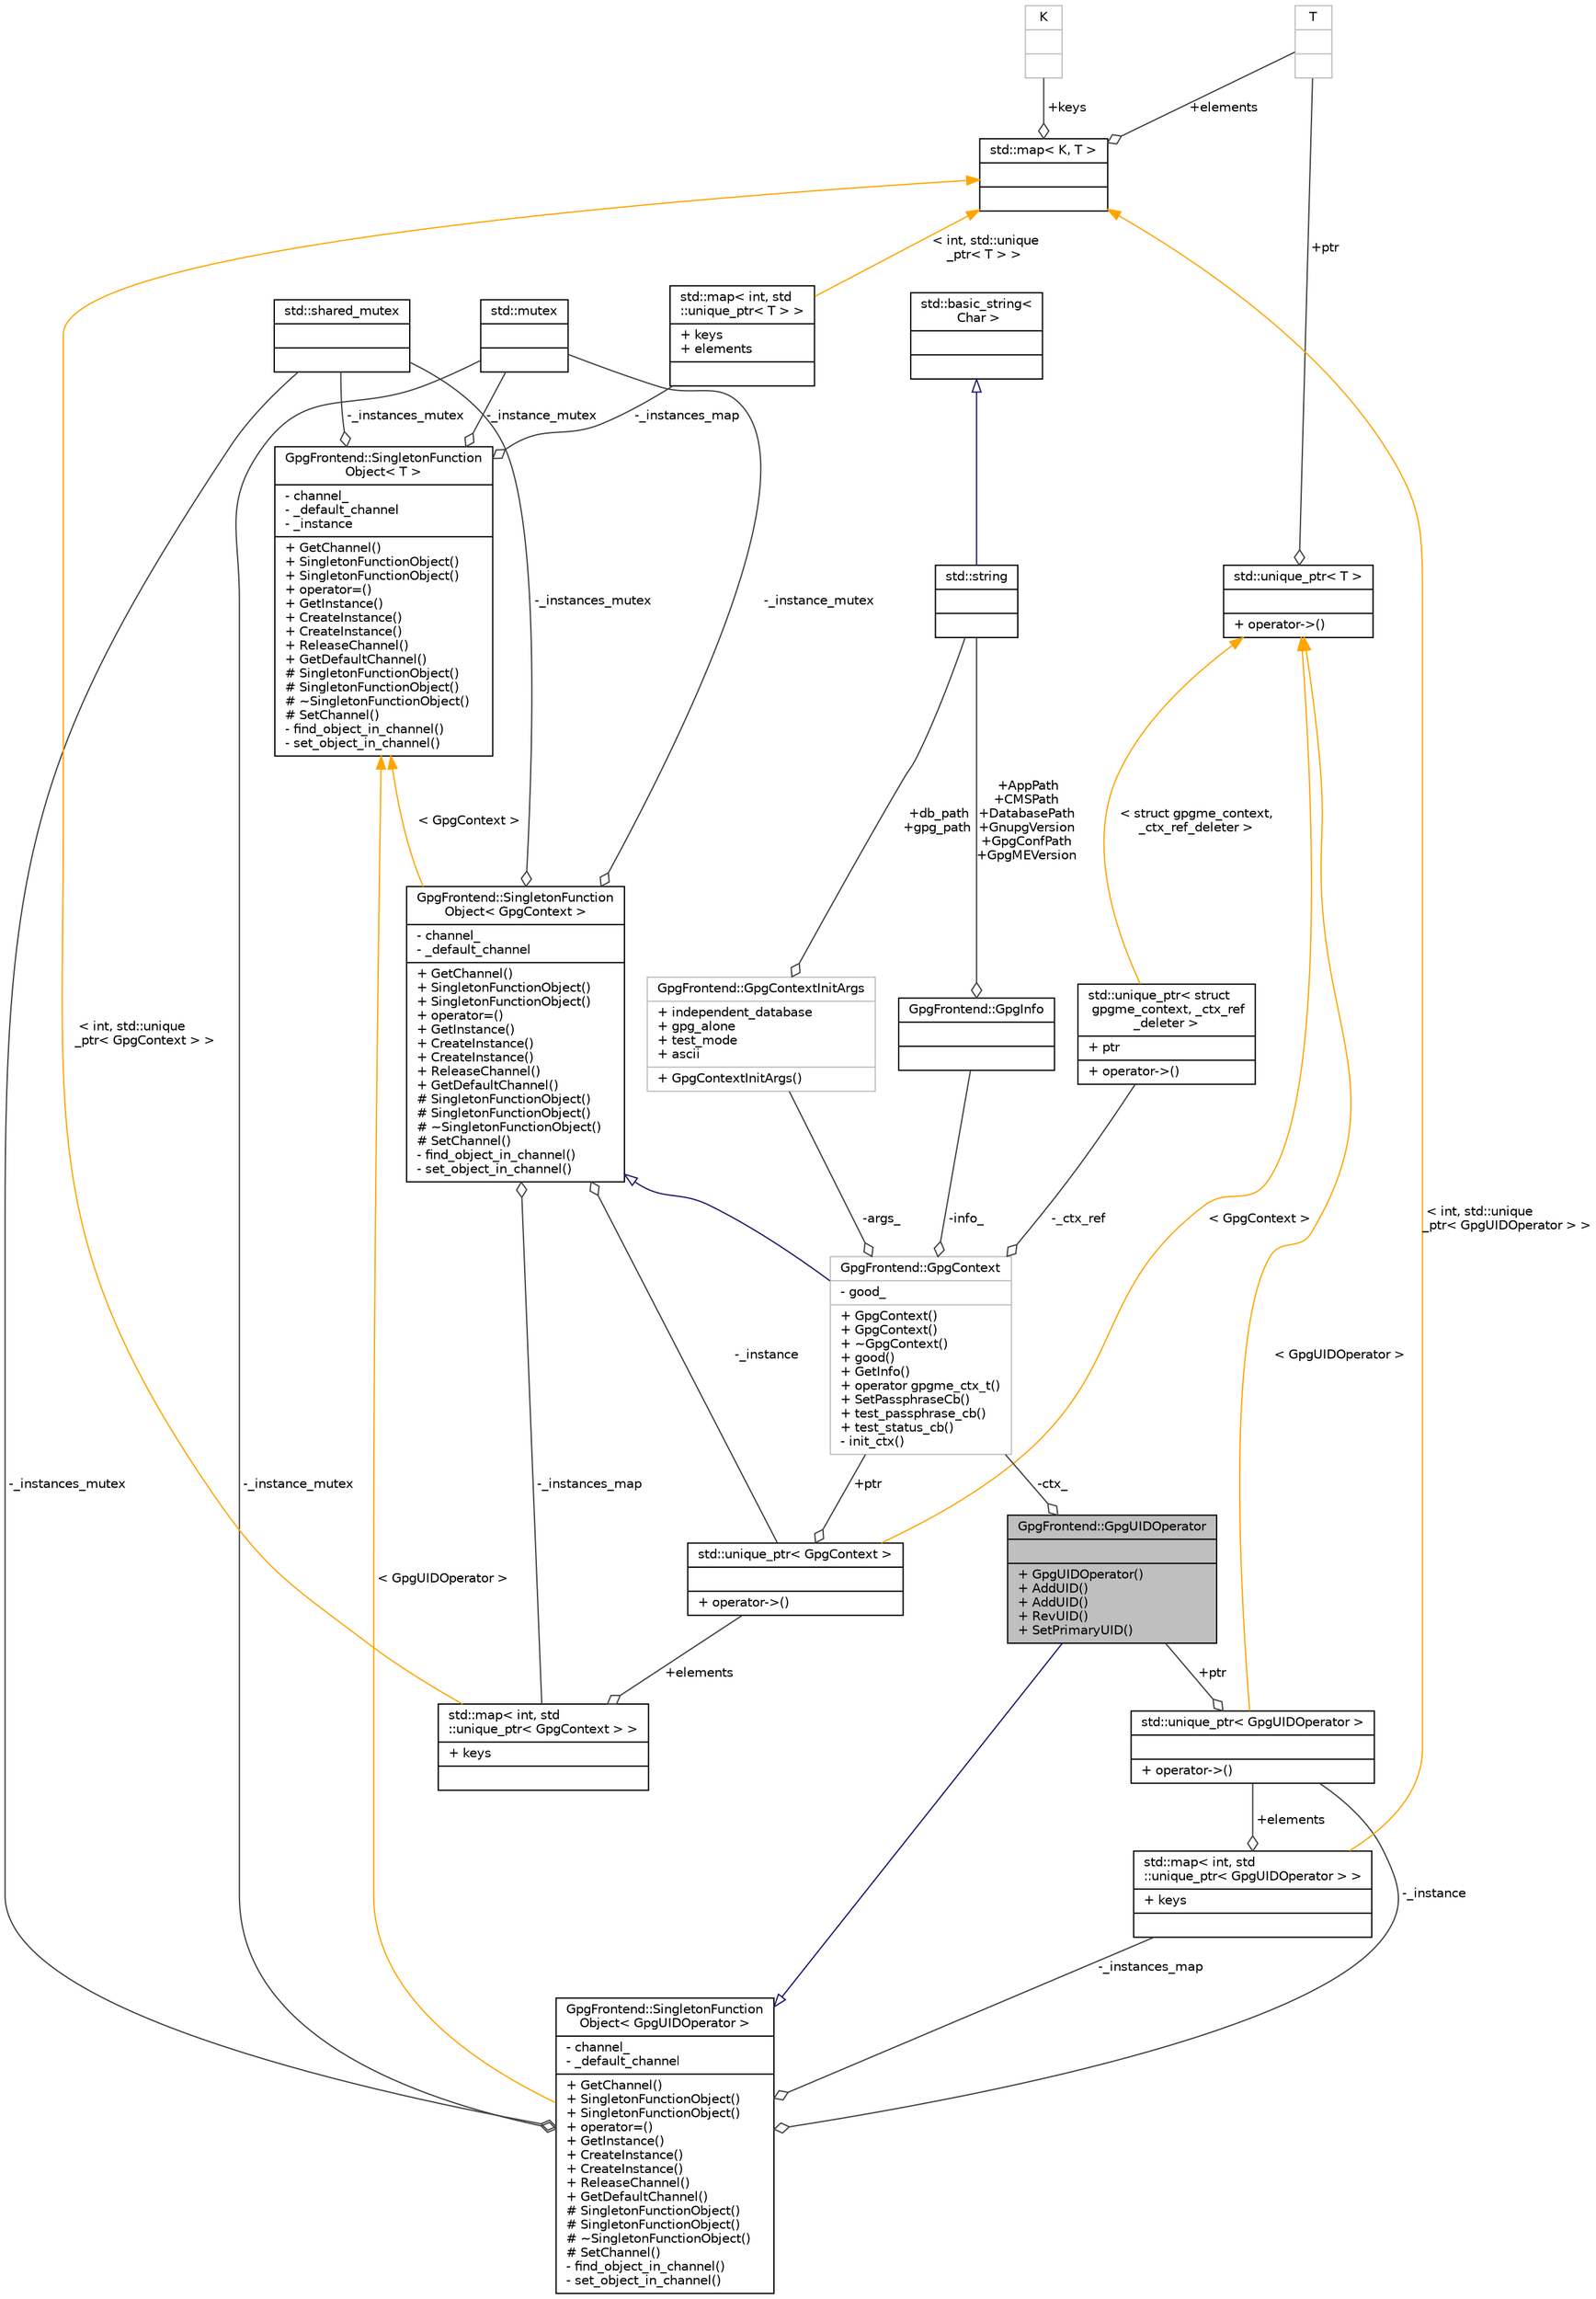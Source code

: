 digraph "GpgFrontend::GpgUIDOperator"
{
 // INTERACTIVE_SVG=YES
 // LATEX_PDF_SIZE
  edge [fontname="Helvetica",fontsize="10",labelfontname="Helvetica",labelfontsize="10"];
  node [fontname="Helvetica",fontsize="10",shape=record];
  Node1 [label="{GpgFrontend::GpgUIDOperator\n||+ GpgUIDOperator()\l+ AddUID()\l+ AddUID()\l+ RevUID()\l+ SetPrimaryUID()\l}",height=0.2,width=0.4,color="black", fillcolor="grey75", style="filled", fontcolor="black",tooltip=" "];
  Node2 -> Node1 [dir="back",color="midnightblue",fontsize="10",style="solid",arrowtail="onormal",fontname="Helvetica"];
  Node2 [label="{GpgFrontend::SingletonFunction\lObject\< GpgUIDOperator \>\n|- channel_\l- _default_channel\l|+ GetChannel()\l+ SingletonFunctionObject()\l+ SingletonFunctionObject()\l+ operator=()\l+ GetInstance()\l+ CreateInstance()\l+ CreateInstance()\l+ ReleaseChannel()\l+ GetDefaultChannel()\l# SingletonFunctionObject()\l# SingletonFunctionObject()\l# ~SingletonFunctionObject()\l# SetChannel()\l- find_object_in_channel()\l- set_object_in_channel()\l}",height=0.2,width=0.4,color="black", fillcolor="white", style="filled",URL="$classGpgFrontend_1_1SingletonFunctionObject.html",tooltip=" "];
  Node3 -> Node2 [color="grey25",fontsize="10",style="solid",label=" -_instance_mutex" ,arrowhead="odiamond",fontname="Helvetica"];
  Node3 [label="{std::mutex\n||}",height=0.2,width=0.4,color="black", fillcolor="white", style="filled",tooltip=" "];
  Node4 -> Node2 [color="grey25",fontsize="10",style="solid",label=" -_instances_mutex" ,arrowhead="odiamond",fontname="Helvetica"];
  Node4 [label="{std::shared_mutex\n||}",height=0.2,width=0.4,color="black", fillcolor="white", style="filled",tooltip=" "];
  Node5 -> Node2 [color="grey25",fontsize="10",style="solid",label=" -_instance" ,arrowhead="odiamond",fontname="Helvetica"];
  Node5 [label="{std::unique_ptr\< GpgUIDOperator \>\n||+ operator-\>()\l}",height=0.2,width=0.4,color="black", fillcolor="white", style="filled",tooltip=" "];
  Node1 -> Node5 [color="grey25",fontsize="10",style="solid",label=" +ptr" ,arrowhead="odiamond",fontname="Helvetica"];
  Node6 -> Node5 [dir="back",color="orange",fontsize="10",style="solid",label=" \< GpgUIDOperator \>" ,fontname="Helvetica"];
  Node6 [label="{std::unique_ptr\< T \>\n||+ operator-\>()\l}",height=0.2,width=0.4,color="black", fillcolor="white", style="filled",tooltip=" "];
  Node7 -> Node6 [color="grey25",fontsize="10",style="solid",label=" +ptr" ,arrowhead="odiamond",fontname="Helvetica"];
  Node7 [label="{T\n||}",height=0.2,width=0.4,color="grey75", fillcolor="white", style="filled",tooltip=" "];
  Node8 -> Node2 [color="grey25",fontsize="10",style="solid",label=" -_instances_map" ,arrowhead="odiamond",fontname="Helvetica"];
  Node8 [label="{std::map\< int, std\l::unique_ptr\< GpgUIDOperator \> \>\n|+ keys\l|}",height=0.2,width=0.4,color="black", fillcolor="white", style="filled",tooltip=" "];
  Node5 -> Node8 [color="grey25",fontsize="10",style="solid",label=" +elements" ,arrowhead="odiamond",fontname="Helvetica"];
  Node9 -> Node8 [dir="back",color="orange",fontsize="10",style="solid",label=" \< int, std::unique\l_ptr\< GpgUIDOperator \> \>" ,fontname="Helvetica"];
  Node9 [label="{std::map\< K, T \>\n||}",height=0.2,width=0.4,color="black", fillcolor="white", style="filled",tooltip=" "];
  Node10 -> Node9 [color="grey25",fontsize="10",style="solid",label=" +keys" ,arrowhead="odiamond",fontname="Helvetica"];
  Node10 [label="{K\n||}",height=0.2,width=0.4,color="grey75", fillcolor="white", style="filled",tooltip=" "];
  Node7 -> Node9 [color="grey25",fontsize="10",style="solid",label=" +elements" ,arrowhead="odiamond",fontname="Helvetica"];
  Node11 -> Node2 [dir="back",color="orange",fontsize="10",style="solid",label=" \< GpgUIDOperator \>" ,fontname="Helvetica"];
  Node11 [label="{GpgFrontend::SingletonFunction\lObject\< T \>\n|- channel_\l- _default_channel\l- _instance\l|+ GetChannel()\l+ SingletonFunctionObject()\l+ SingletonFunctionObject()\l+ operator=()\l+ GetInstance()\l+ CreateInstance()\l+ CreateInstance()\l+ ReleaseChannel()\l+ GetDefaultChannel()\l# SingletonFunctionObject()\l# SingletonFunctionObject()\l# ~SingletonFunctionObject()\l# SetChannel()\l- find_object_in_channel()\l- set_object_in_channel()\l}",height=0.2,width=0.4,color="black", fillcolor="white", style="filled",URL="$classGpgFrontend_1_1SingletonFunctionObject.html",tooltip=" "];
  Node3 -> Node11 [color="grey25",fontsize="10",style="solid",label=" -_instance_mutex" ,arrowhead="odiamond",fontname="Helvetica"];
  Node4 -> Node11 [color="grey25",fontsize="10",style="solid",label=" -_instances_mutex" ,arrowhead="odiamond",fontname="Helvetica"];
  Node12 -> Node11 [color="grey25",fontsize="10",style="solid",label=" -_instances_map" ,arrowhead="odiamond",fontname="Helvetica"];
  Node12 [label="{std::map\< int, std\l::unique_ptr\< T \> \>\n|+ keys\l+ elements\l|}",height=0.2,width=0.4,color="black", fillcolor="white", style="filled",tooltip=" "];
  Node9 -> Node12 [dir="back",color="orange",fontsize="10",style="solid",label=" \< int, std::unique\l_ptr\< T \> \>" ,fontname="Helvetica"];
  Node13 -> Node1 [color="grey25",fontsize="10",style="solid",label=" -ctx_" ,arrowhead="odiamond",fontname="Helvetica"];
  Node13 [label="{GpgFrontend::GpgContext\n|- good_\l|+ GpgContext()\l+ GpgContext()\l+ ~GpgContext()\l+ good()\l+ GetInfo()\l+ operator gpgme_ctx_t()\l+ SetPassphraseCb()\l+ test_passphrase_cb()\l+ test_status_cb()\l- init_ctx()\l}",height=0.2,width=0.4,color="grey75", fillcolor="white", style="filled",URL="$classGpgFrontend_1_1GpgContext.html",tooltip=" "];
  Node14 -> Node13 [dir="back",color="midnightblue",fontsize="10",style="solid",arrowtail="onormal",fontname="Helvetica"];
  Node14 [label="{GpgFrontend::SingletonFunction\lObject\< GpgContext \>\n|- channel_\l- _default_channel\l|+ GetChannel()\l+ SingletonFunctionObject()\l+ SingletonFunctionObject()\l+ operator=()\l+ GetInstance()\l+ CreateInstance()\l+ CreateInstance()\l+ ReleaseChannel()\l+ GetDefaultChannel()\l# SingletonFunctionObject()\l# SingletonFunctionObject()\l# ~SingletonFunctionObject()\l# SetChannel()\l- find_object_in_channel()\l- set_object_in_channel()\l}",height=0.2,width=0.4,color="black", fillcolor="white", style="filled",URL="$classGpgFrontend_1_1SingletonFunctionObject.html",tooltip=" "];
  Node3 -> Node14 [color="grey25",fontsize="10",style="solid",label=" -_instance_mutex" ,arrowhead="odiamond",fontname="Helvetica"];
  Node4 -> Node14 [color="grey25",fontsize="10",style="solid",label=" -_instances_mutex" ,arrowhead="odiamond",fontname="Helvetica"];
  Node15 -> Node14 [color="grey25",fontsize="10",style="solid",label=" -_instance" ,arrowhead="odiamond",fontname="Helvetica"];
  Node15 [label="{std::unique_ptr\< GpgContext \>\n||+ operator-\>()\l}",height=0.2,width=0.4,color="black", fillcolor="white", style="filled",tooltip=" "];
  Node13 -> Node15 [color="grey25",fontsize="10",style="solid",label=" +ptr" ,arrowhead="odiamond",fontname="Helvetica"];
  Node6 -> Node15 [dir="back",color="orange",fontsize="10",style="solid",label=" \< GpgContext \>" ,fontname="Helvetica"];
  Node16 -> Node14 [color="grey25",fontsize="10",style="solid",label=" -_instances_map" ,arrowhead="odiamond",fontname="Helvetica"];
  Node16 [label="{std::map\< int, std\l::unique_ptr\< GpgContext \> \>\n|+ keys\l|}",height=0.2,width=0.4,color="black", fillcolor="white", style="filled",tooltip=" "];
  Node15 -> Node16 [color="grey25",fontsize="10",style="solid",label=" +elements" ,arrowhead="odiamond",fontname="Helvetica"];
  Node9 -> Node16 [dir="back",color="orange",fontsize="10",style="solid",label=" \< int, std::unique\l_ptr\< GpgContext \> \>" ,fontname="Helvetica"];
  Node11 -> Node14 [dir="back",color="orange",fontsize="10",style="solid",label=" \< GpgContext \>" ,fontname="Helvetica"];
  Node17 -> Node13 [color="grey25",fontsize="10",style="solid",label=" -info_" ,arrowhead="odiamond",fontname="Helvetica"];
  Node17 [label="{GpgFrontend::GpgInfo\n||}",height=0.2,width=0.4,color="black", fillcolor="white", style="filled",URL="$classGpgFrontend_1_1GpgInfo.html",tooltip="Use to record some info about gnupg."];
  Node18 -> Node17 [color="grey25",fontsize="10",style="solid",label=" +AppPath\n+CMSPath\n+DatabasePath\n+GnupgVersion\n+GpgConfPath\n+GpgMEVersion" ,arrowhead="odiamond",fontname="Helvetica"];
  Node18 [label="{std::string\n||}",height=0.2,width=0.4,color="black", fillcolor="white", style="filled",tooltip=" "];
  Node19 -> Node18 [dir="back",color="midnightblue",fontsize="10",style="solid",arrowtail="onormal",fontname="Helvetica"];
  Node19 [label="{std::basic_string\<\l Char \>\n||}",height=0.2,width=0.4,color="black", fillcolor="white", style="filled",tooltip=" "];
  Node20 -> Node13 [color="grey25",fontsize="10",style="solid",label=" -args_" ,arrowhead="odiamond",fontname="Helvetica"];
  Node20 [label="{GpgFrontend::GpgContextInitArgs\n|+ independent_database\l+ gpg_alone\l+ test_mode\l+ ascii\l|+ GpgContextInitArgs()\l}",height=0.2,width=0.4,color="grey75", fillcolor="white", style="filled",URL="$structGpgFrontend_1_1GpgContextInitArgs.html",tooltip=" "];
  Node18 -> Node20 [color="grey25",fontsize="10",style="solid",label=" +db_path\n+gpg_path" ,arrowhead="odiamond",fontname="Helvetica"];
  Node21 -> Node13 [color="grey25",fontsize="10",style="solid",label=" -_ctx_ref" ,arrowhead="odiamond",fontname="Helvetica"];
  Node21 [label="{std::unique_ptr\< struct\l gpgme_context, _ctx_ref\l_deleter \>\n|+ ptr\l|+ operator-\>()\l}",height=0.2,width=0.4,color="black", fillcolor="white", style="filled",tooltip=" "];
  Node6 -> Node21 [dir="back",color="orange",fontsize="10",style="solid",label=" \< struct gpgme_context,\l _ctx_ref_deleter \>" ,fontname="Helvetica"];
}

